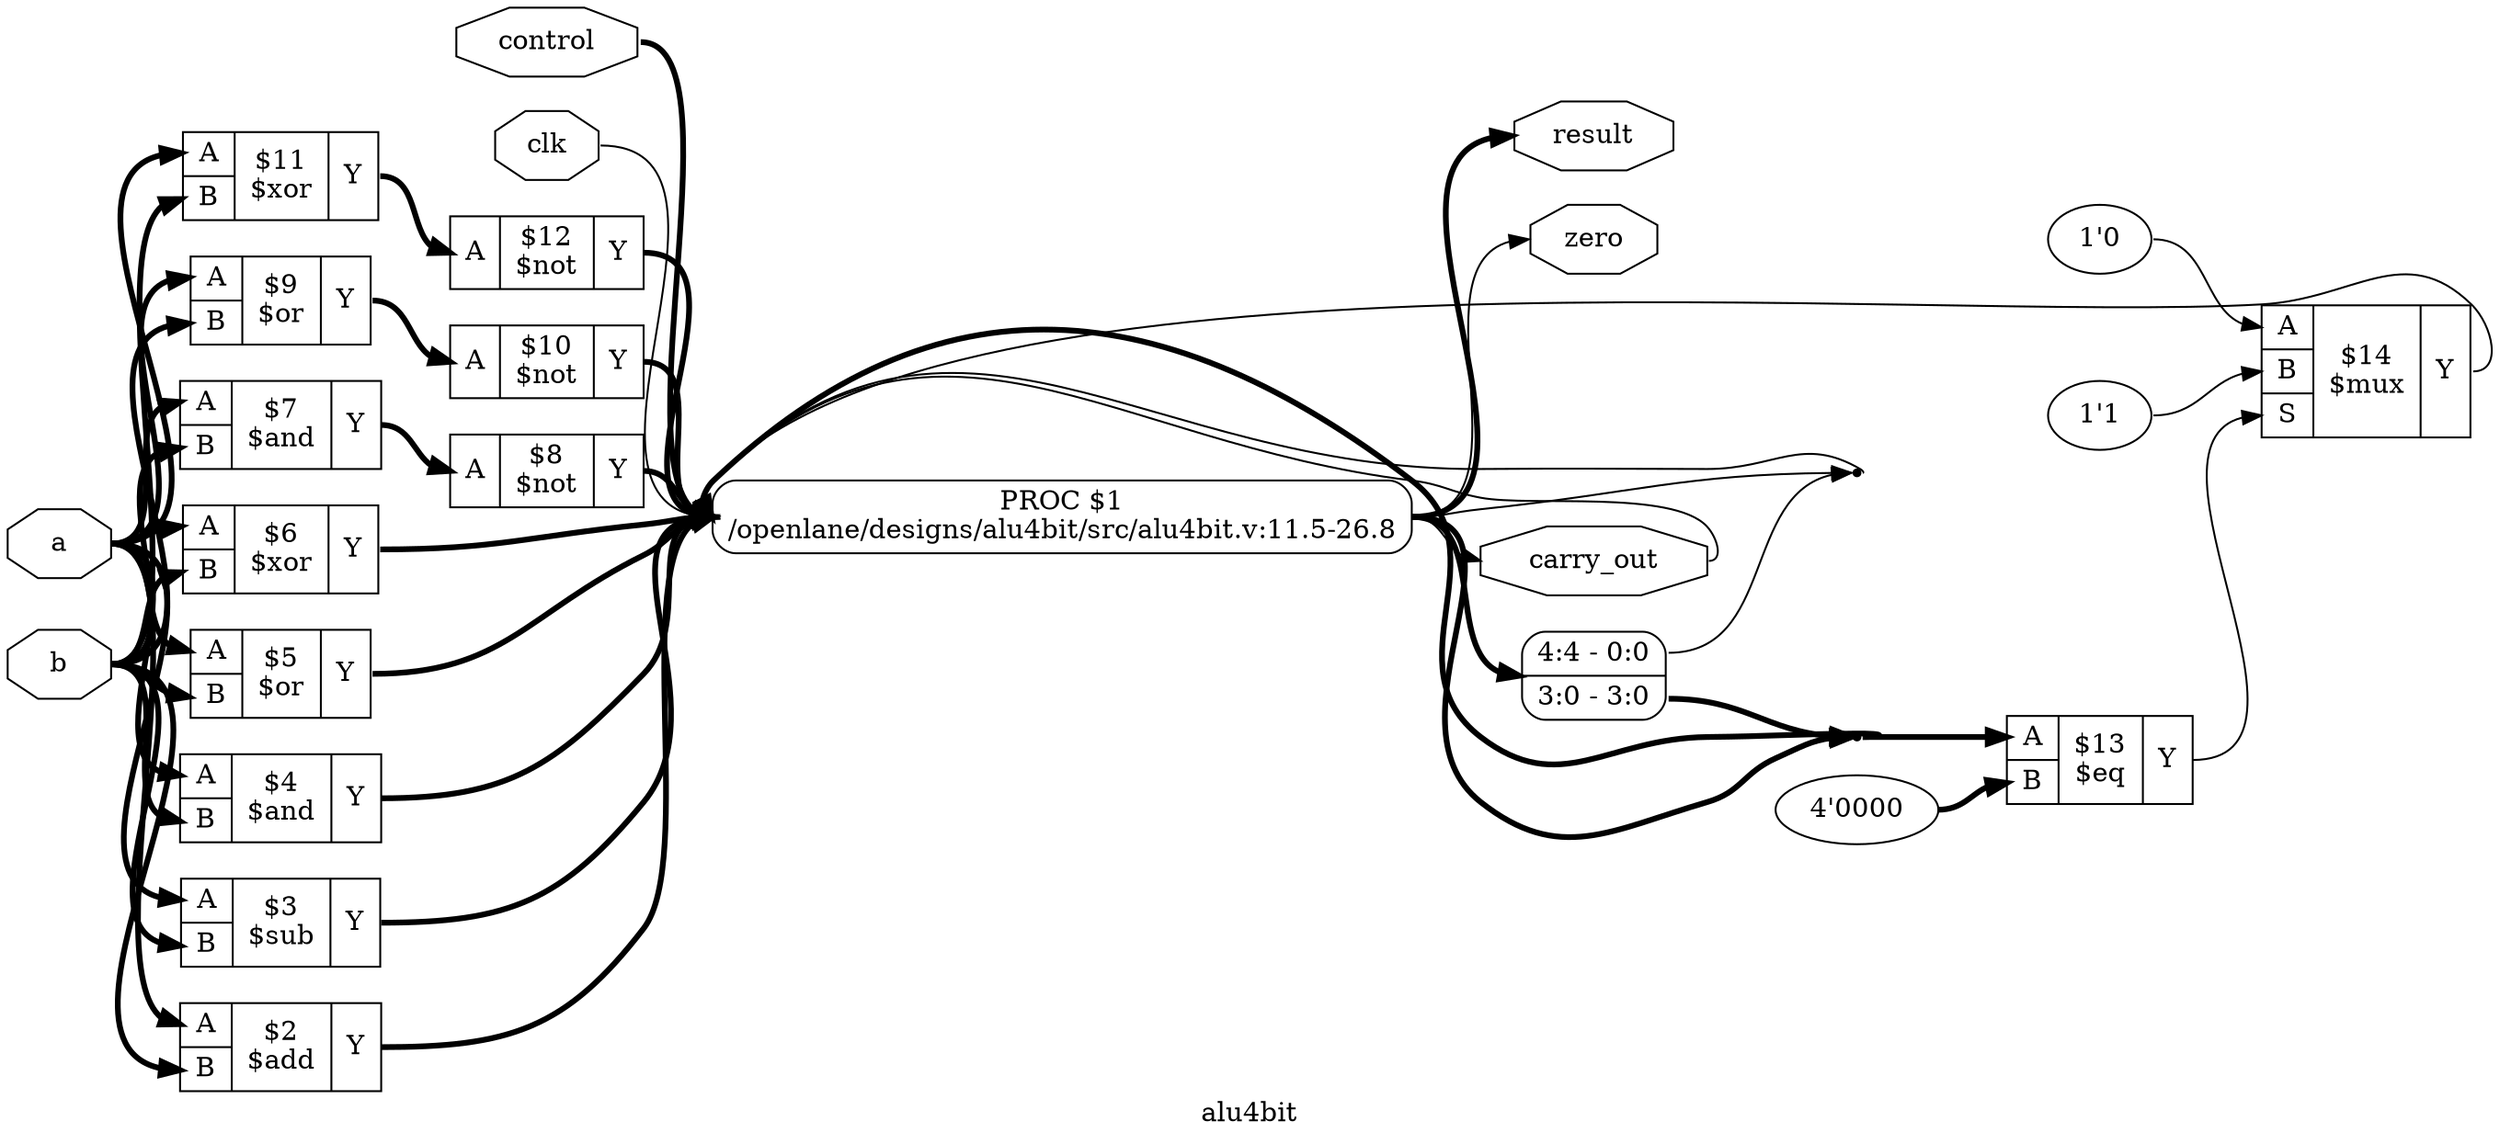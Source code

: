 digraph "alu4bit" {
label="alu4bit";
rankdir="LR";
remincross=true;
n19 [ shape=octagon, label="zero", color="black", fontcolor="black" ];
n20 [ shape=octagon, label="carry_out", color="black", fontcolor="black" ];
n21 [ shape=octagon, label="result", color="black", fontcolor="black" ];
n22 [ shape=octagon, label="control", color="black", fontcolor="black" ];
n23 [ shape=octagon, label="b", color="black", fontcolor="black" ];
n24 [ shape=octagon, label="a", color="black", fontcolor="black" ];
n25 [ shape=octagon, label="clk", color="black", fontcolor="black" ];
v0 [ label="1'1" ];
v1 [ label="1'0" ];
c30 [ shape=record, label="{{<p26> A|<p27> B|<p28> S}|$14\n$mux|{<p29> Y}}",  ];
v2 [ label="4'0000" ];
c31 [ shape=record, label="{{<p26> A|<p27> B}|$13\n$eq|{<p29> Y}}",  ];
c32 [ shape=record, label="{{<p26> A}|$12\n$not|{<p29> Y}}",  ];
c33 [ shape=record, label="{{<p26> A|<p27> B}|$11\n$xor|{<p29> Y}}",  ];
c34 [ shape=record, label="{{<p26> A}|$10\n$not|{<p29> Y}}",  ];
c35 [ shape=record, label="{{<p26> A|<p27> B}|$9\n$or|{<p29> Y}}",  ];
c36 [ shape=record, label="{{<p26> A}|$8\n$not|{<p29> Y}}",  ];
c37 [ shape=record, label="{{<p26> A|<p27> B}|$7\n$and|{<p29> Y}}",  ];
c38 [ shape=record, label="{{<p26> A|<p27> B}|$6\n$xor|{<p29> Y}}",  ];
c39 [ shape=record, label="{{<p26> A|<p27> B}|$5\n$or|{<p29> Y}}",  ];
c40 [ shape=record, label="{{<p26> A|<p27> B}|$4\n$and|{<p29> Y}}",  ];
c41 [ shape=record, label="{{<p26> A|<p27> B}|$3\n$sub|{<p29> Y}}",  ];
c42 [ shape=record, label="{{<p26> A|<p27> B}|$2\n$add|{<p29> Y}}",  ];
x4 [ shape=record, style=rounded, label="<s1> 4:4 - 0:0 |<s0> 3:0 - 3:0 ", color="black", fontcolor="black" ];
p3 [shape=box, style=rounded, label="PROC $1\n/openlane/designs/alu4bit/src/alu4bit.v:11.5-26.8", ];
c30:p29:e -> p3:w [color="black", fontcolor="black", label=""];
c39:p29:e -> p3:w [color="black", fontcolor="black", style="setlinewidth(3)", label=""];
c40:p29:e -> p3:w [color="black", fontcolor="black", style="setlinewidth(3)", label=""];
c41:p29:e -> p3:w [color="black", fontcolor="black", style="setlinewidth(3)", label=""];
c42:p29:e -> p3:w [color="black", fontcolor="black", style="setlinewidth(3)", label=""];
n14 [ shape=point ];
p3:e -> n14:w [color="black", fontcolor="black", label=""];
x4:s1:e -> n14:w [color="black", fontcolor="black", label=""];
n14:e -> p3:w [color="black", fontcolor="black", label=""];
n15 [ shape=point ];
p3:e -> n15:w [color="black", fontcolor="black", style="setlinewidth(3)", label=""];
x4:s0:e -> n15:w [color="black", fontcolor="black", style="setlinewidth(3)", label=""];
n15:e -> c31:p26:w [color="black", fontcolor="black", style="setlinewidth(3)", label=""];
n15:e -> p3:w [color="black", fontcolor="black", style="setlinewidth(3)", label=""];
p3:e -> n19:w [color="black", fontcolor="black", label=""];
c31:p29:e -> c30:p28:w [color="black", fontcolor="black", label=""];
p3:e -> n20:w [color="black", fontcolor="black", label=""];
n20:e -> p3:w [color="black", fontcolor="black", label=""];
p3:e -> n21:w [color="black", fontcolor="black", style="setlinewidth(3)", label=""];
n22:e -> p3:w [color="black", fontcolor="black", style="setlinewidth(3)", label=""];
n23:e -> c33:p27:w [color="black", fontcolor="black", style="setlinewidth(3)", label=""];
n23:e -> c35:p27:w [color="black", fontcolor="black", style="setlinewidth(3)", label=""];
n23:e -> c37:p27:w [color="black", fontcolor="black", style="setlinewidth(3)", label=""];
n23:e -> c38:p27:w [color="black", fontcolor="black", style="setlinewidth(3)", label=""];
n23:e -> c39:p27:w [color="black", fontcolor="black", style="setlinewidth(3)", label=""];
n23:e -> c40:p27:w [color="black", fontcolor="black", style="setlinewidth(3)", label=""];
n23:e -> c41:p27:w [color="black", fontcolor="black", style="setlinewidth(3)", label=""];
n23:e -> c42:p27:w [color="black", fontcolor="black", style="setlinewidth(3)", label=""];
n24:e -> c33:p26:w [color="black", fontcolor="black", style="setlinewidth(3)", label=""];
n24:e -> c35:p26:w [color="black", fontcolor="black", style="setlinewidth(3)", label=""];
n24:e -> c37:p26:w [color="black", fontcolor="black", style="setlinewidth(3)", label=""];
n24:e -> c38:p26:w [color="black", fontcolor="black", style="setlinewidth(3)", label=""];
n24:e -> c39:p26:w [color="black", fontcolor="black", style="setlinewidth(3)", label=""];
n24:e -> c40:p26:w [color="black", fontcolor="black", style="setlinewidth(3)", label=""];
n24:e -> c41:p26:w [color="black", fontcolor="black", style="setlinewidth(3)", label=""];
n24:e -> c42:p26:w [color="black", fontcolor="black", style="setlinewidth(3)", label=""];
n25:e -> p3:w [color="black", fontcolor="black", label=""];
c32:p29:e -> p3:w [color="black", fontcolor="black", style="setlinewidth(3)", label=""];
c33:p29:e -> c32:p26:w [color="black", fontcolor="black", style="setlinewidth(3)", label=""];
c34:p29:e -> p3:w [color="black", fontcolor="black", style="setlinewidth(3)", label=""];
c35:p29:e -> c34:p26:w [color="black", fontcolor="black", style="setlinewidth(3)", label=""];
c36:p29:e -> p3:w [color="black", fontcolor="black", style="setlinewidth(3)", label=""];
c37:p29:e -> c36:p26:w [color="black", fontcolor="black", style="setlinewidth(3)", label=""];
c38:p29:e -> p3:w [color="black", fontcolor="black", style="setlinewidth(3)", label=""];
v0:e -> c30:p27:w [color="black", fontcolor="black", label=""];
v1:e -> c30:p26:w [color="black", fontcolor="black", label=""];
v2:e -> c31:p27:w [color="black", fontcolor="black", style="setlinewidth(3)", label=""];
p3:e -> x4:w [color="black", fontcolor="black", style="setlinewidth(3)", label=""];
}
